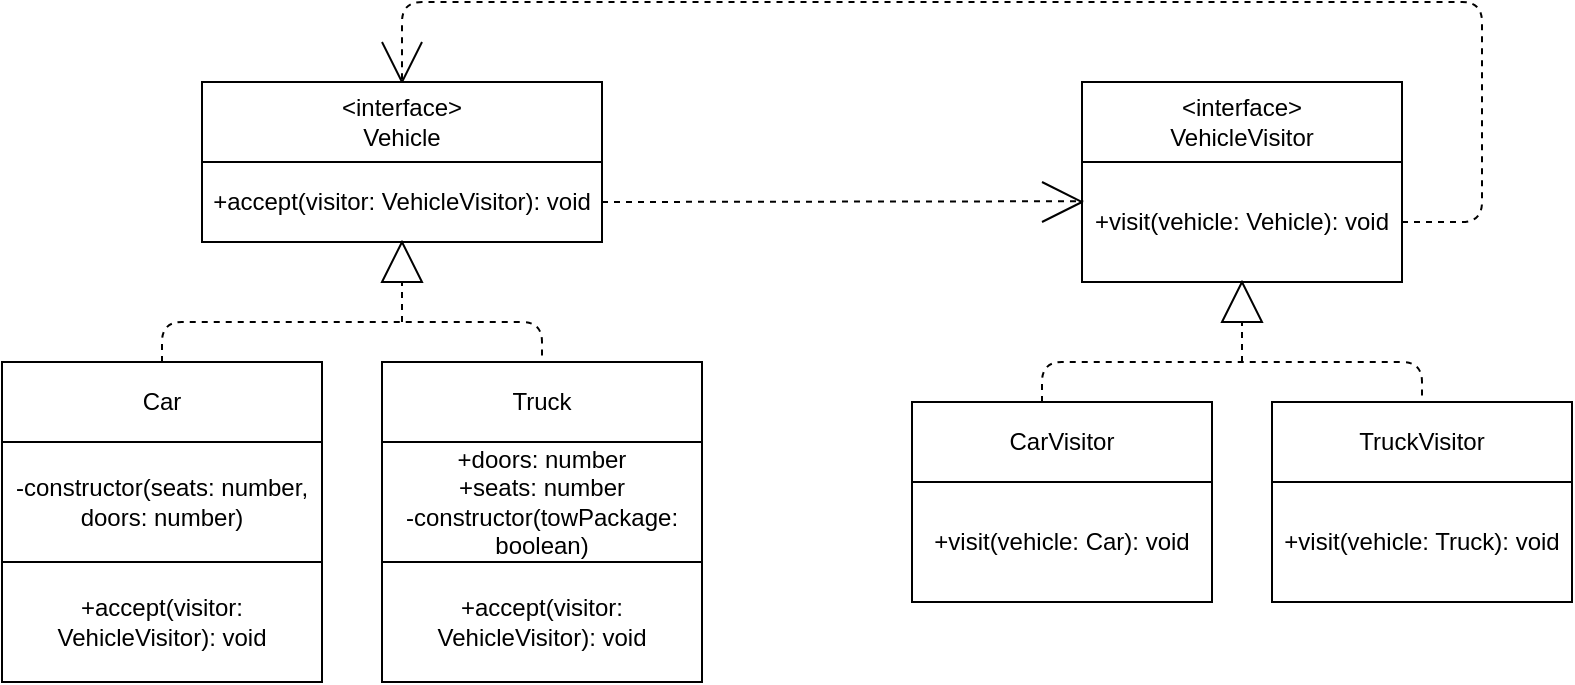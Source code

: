 <mxfile>
    <diagram id="oIzsql-yVLpbN7K3YFEE" name="Page-1">
        <mxGraphModel dx="249" dy="206" grid="1" gridSize="10" guides="1" tooltips="1" connect="1" arrows="1" fold="1" page="1" pageScale="1" pageWidth="827" pageHeight="1169" math="0" shadow="0">
            <root>
                <mxCell id="0"/>
                <mxCell id="1" parent="0"/>
                <mxCell id="2" value="&amp;lt;interface&amp;gt;&lt;br&gt;Vehicle" style="rounded=0;whiteSpace=wrap;html=1;" parent="1" vertex="1">
                    <mxGeometry x="120" y="120" width="200" height="40" as="geometry"/>
                </mxCell>
                <mxCell id="3" value="+accept(visitor: VehicleVisitor): void" style="rounded=0;whiteSpace=wrap;html=1;" parent="1" vertex="1">
                    <mxGeometry x="120" y="160" width="200" height="40" as="geometry"/>
                </mxCell>
                <mxCell id="4" value="Car" style="rounded=0;whiteSpace=wrap;html=1;" parent="1" vertex="1">
                    <mxGeometry x="20" y="260" width="160" height="40" as="geometry"/>
                </mxCell>
                <mxCell id="5" value="-constructor(seats: number, doors: number)" style="rounded=0;whiteSpace=wrap;html=1;" parent="1" vertex="1">
                    <mxGeometry x="20" y="300" width="160" height="60" as="geometry"/>
                </mxCell>
                <mxCell id="6" value="+accept(visitor: VehicleVisitor): void" style="rounded=0;whiteSpace=wrap;html=1;" parent="1" vertex="1">
                    <mxGeometry x="20" y="360" width="160" height="60" as="geometry"/>
                </mxCell>
                <mxCell id="7" value="Truck" style="rounded=0;whiteSpace=wrap;html=1;" parent="1" vertex="1">
                    <mxGeometry x="210" y="260" width="160" height="40" as="geometry"/>
                </mxCell>
                <mxCell id="8" value="+doors: number&lt;br&gt;+seats: number&lt;br&gt;-constructor(towPackage: boolean)" style="rounded=0;whiteSpace=wrap;html=1;" parent="1" vertex="1">
                    <mxGeometry x="210" y="300" width="160" height="60" as="geometry"/>
                </mxCell>
                <mxCell id="9" value="+accept(visitor: VehicleVisitor): void" style="rounded=0;whiteSpace=wrap;html=1;" parent="1" vertex="1">
                    <mxGeometry x="210" y="360" width="160" height="60" as="geometry"/>
                </mxCell>
                <mxCell id="10" value="" style="endArrow=none;dashed=1;html=1;entryX=0.5;entryY=0;entryDx=0;entryDy=0;" parent="1" target="7" edge="1">
                    <mxGeometry width="50" height="50" relative="1" as="geometry">
                        <mxPoint x="100" y="260" as="sourcePoint"/>
                        <mxPoint x="150" y="210" as="targetPoint"/>
                        <Array as="points">
                            <mxPoint x="100" y="240"/>
                            <mxPoint x="290" y="240"/>
                        </Array>
                    </mxGeometry>
                </mxCell>
                <mxCell id="11" value="" style="endArrow=none;dashed=1;html=1;" parent="1" edge="1">
                    <mxGeometry width="50" height="50" relative="1" as="geometry">
                        <mxPoint x="220" y="240" as="sourcePoint"/>
                        <mxPoint x="220" y="220" as="targetPoint"/>
                    </mxGeometry>
                </mxCell>
                <mxCell id="12" value="" style="triangle;whiteSpace=wrap;html=1;rotation=-90;" parent="1" vertex="1">
                    <mxGeometry x="210" y="200" width="20" height="20" as="geometry"/>
                </mxCell>
                <mxCell id="13" value="&amp;lt;interface&amp;gt;&lt;br&gt;VehicleVisitor" style="rounded=0;whiteSpace=wrap;html=1;" parent="1" vertex="1">
                    <mxGeometry x="560" y="120" width="160" height="40" as="geometry"/>
                </mxCell>
                <mxCell id="16" value="+visit(vehicle: Vehicle): void" style="rounded=0;whiteSpace=wrap;html=1;" parent="1" vertex="1">
                    <mxGeometry x="560" y="160" width="160" height="60" as="geometry"/>
                </mxCell>
                <mxCell id="17" value="" style="endArrow=none;dashed=1;html=1;entryX=0.004;entryY=0.327;entryDx=0;entryDy=0;entryPerimeter=0;" parent="1" target="16" edge="1">
                    <mxGeometry width="50" height="50" relative="1" as="geometry">
                        <mxPoint x="320" y="180" as="sourcePoint"/>
                        <mxPoint x="440" y="330" as="targetPoint"/>
                    </mxGeometry>
                </mxCell>
                <mxCell id="19" value="" style="endArrow=none;dashed=1;html=1;exitX=1;exitY=0.5;exitDx=0;exitDy=0;entryX=0.5;entryY=0;entryDx=0;entryDy=0;" parent="1" source="16" edge="1" target="2">
                    <mxGeometry width="50" height="50" relative="1" as="geometry">
                        <mxPoint x="720" y="190" as="sourcePoint"/>
                        <mxPoint x="220" y="100" as="targetPoint"/>
                        <Array as="points">
                            <mxPoint x="760" y="190"/>
                            <mxPoint x="760" y="80"/>
                            <mxPoint x="220" y="80"/>
                        </Array>
                    </mxGeometry>
                </mxCell>
                <mxCell id="21" value="CarVisitor" style="rounded=0;whiteSpace=wrap;html=1;" parent="1" vertex="1">
                    <mxGeometry x="475" y="280" width="150" height="40" as="geometry"/>
                </mxCell>
                <mxCell id="22" value="+visit(vehicle: Car): void" style="rounded=0;whiteSpace=wrap;html=1;" parent="1" vertex="1">
                    <mxGeometry x="475" y="320" width="150" height="60" as="geometry"/>
                </mxCell>
                <mxCell id="23" value="TruckVisitor" style="rounded=0;whiteSpace=wrap;html=1;" parent="1" vertex="1">
                    <mxGeometry x="655" y="280" width="150" height="40" as="geometry"/>
                </mxCell>
                <mxCell id="24" value="+visit(vehicle: Truck): void" style="rounded=0;whiteSpace=wrap;html=1;" parent="1" vertex="1">
                    <mxGeometry x="655" y="320" width="150" height="60" as="geometry"/>
                </mxCell>
                <mxCell id="25" value="" style="endArrow=none;dashed=1;html=1;entryX=0.5;entryY=0;entryDx=0;entryDy=0;" parent="1" target="23" edge="1">
                    <mxGeometry width="50" height="50" relative="1" as="geometry">
                        <mxPoint x="540" y="280" as="sourcePoint"/>
                        <mxPoint x="590" y="230" as="targetPoint"/>
                        <Array as="points">
                            <mxPoint x="540" y="260"/>
                            <mxPoint x="730" y="260"/>
                        </Array>
                    </mxGeometry>
                </mxCell>
                <mxCell id="26" value="" style="endArrow=none;dashed=1;html=1;" parent="1" edge="1">
                    <mxGeometry width="50" height="50" relative="1" as="geometry">
                        <mxPoint x="640" y="260" as="sourcePoint"/>
                        <mxPoint x="640" y="240" as="targetPoint"/>
                    </mxGeometry>
                </mxCell>
                <mxCell id="27" value="" style="triangle;whiteSpace=wrap;html=1;rotation=-90;" parent="1" vertex="1">
                    <mxGeometry x="630" y="220" width="20" height="20" as="geometry"/>
                </mxCell>
                <mxCell id="28" value="" style="endArrow=none;html=1;" edge="1" parent="1">
                    <mxGeometry width="50" height="50" relative="1" as="geometry">
                        <mxPoint x="540" y="190" as="sourcePoint"/>
                        <mxPoint x="560" y="180" as="targetPoint"/>
                    </mxGeometry>
                </mxCell>
                <mxCell id="29" value="" style="endArrow=none;html=1;entryX=0.002;entryY=0.336;entryDx=0;entryDy=0;entryPerimeter=0;" edge="1" parent="1" target="16">
                    <mxGeometry width="50" height="50" relative="1" as="geometry">
                        <mxPoint x="540" y="170" as="sourcePoint"/>
                        <mxPoint x="570" y="190" as="targetPoint"/>
                    </mxGeometry>
                </mxCell>
                <mxCell id="30" value="" style="endArrow=none;html=1;" edge="1" parent="1">
                    <mxGeometry width="50" height="50" relative="1" as="geometry">
                        <mxPoint x="220" y="120" as="sourcePoint"/>
                        <mxPoint x="230" y="100" as="targetPoint"/>
                    </mxGeometry>
                </mxCell>
                <mxCell id="31" value="" style="endArrow=none;html=1;" edge="1" parent="1">
                    <mxGeometry width="50" height="50" relative="1" as="geometry">
                        <mxPoint x="220" y="120" as="sourcePoint"/>
                        <mxPoint x="210" y="100" as="targetPoint"/>
                    </mxGeometry>
                </mxCell>
            </root>
        </mxGraphModel>
    </diagram>
</mxfile>